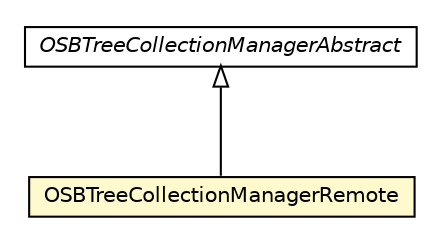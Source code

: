 #!/usr/local/bin/dot
#
# Class diagram 
# Generated by UMLGraph version R5_6-24-gf6e263 (http://www.umlgraph.org/)
#

digraph G {
	edge [fontname="Helvetica",fontsize=10,labelfontname="Helvetica",labelfontsize=10];
	node [fontname="Helvetica",fontsize=10,shape=plaintext];
	nodesep=0.25;
	ranksep=0.5;
	// com.orientechnologies.orient.core.db.record.ridbag.sbtree.OSBTreeCollectionManagerAbstract
	c3239568 [label=<<table title="com.orientechnologies.orient.core.db.record.ridbag.sbtree.OSBTreeCollectionManagerAbstract" border="0" cellborder="1" cellspacing="0" cellpadding="2" port="p" href="../../core/db/record/ridbag/sbtree/OSBTreeCollectionManagerAbstract.html">
		<tr><td><table border="0" cellspacing="0" cellpadding="1">
<tr><td align="center" balign="center"><font face="Helvetica-Oblique"> OSBTreeCollectionManagerAbstract </font></td></tr>
		</table></td></tr>
		</table>>, URL="../../core/db/record/ridbag/sbtree/OSBTreeCollectionManagerAbstract.html", fontname="Helvetica", fontcolor="black", fontsize=10.0];
	// com.orientechnologies.orient.client.remote.OSBTreeCollectionManagerRemote
	c3240754 [label=<<table title="com.orientechnologies.orient.client.remote.OSBTreeCollectionManagerRemote" border="0" cellborder="1" cellspacing="0" cellpadding="2" port="p" bgcolor="lemonChiffon" href="./OSBTreeCollectionManagerRemote.html">
		<tr><td><table border="0" cellspacing="0" cellpadding="1">
<tr><td align="center" balign="center"> OSBTreeCollectionManagerRemote </td></tr>
		</table></td></tr>
		</table>>, URL="./OSBTreeCollectionManagerRemote.html", fontname="Helvetica", fontcolor="black", fontsize=10.0];
	//com.orientechnologies.orient.client.remote.OSBTreeCollectionManagerRemote extends com.orientechnologies.orient.core.db.record.ridbag.sbtree.OSBTreeCollectionManagerAbstract
	c3239568:p -> c3240754:p [dir=back,arrowtail=empty];
}

